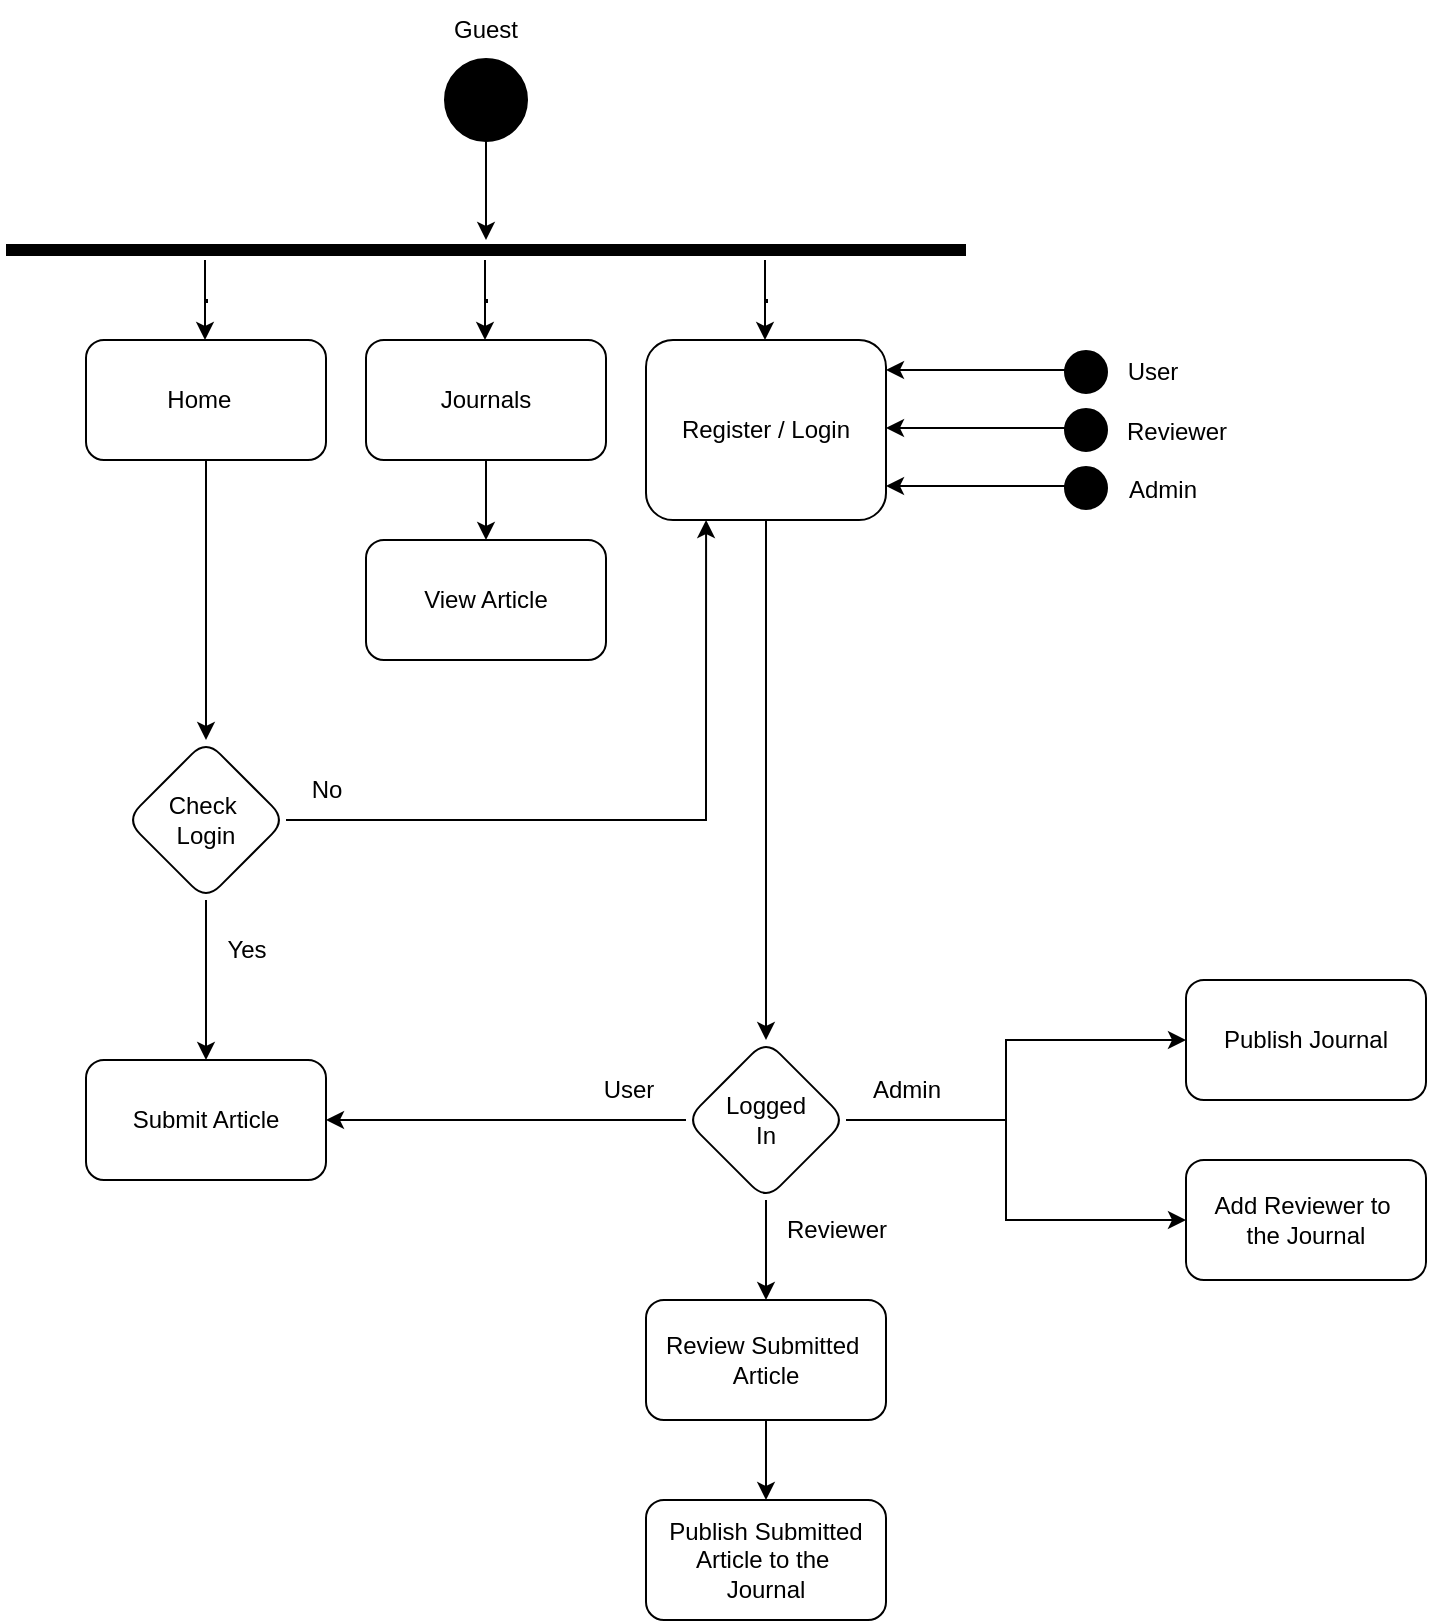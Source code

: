 <mxfile version="26.1.3">
  <diagram id="23iRSUPoRavnBvh4doch" name="Page-1">
    <mxGraphModel dx="1450" dy="957" grid="1" gridSize="10" guides="1" tooltips="1" connect="1" arrows="1" fold="1" page="0" pageScale="1" pageWidth="827" pageHeight="1169" math="0" shadow="0">
      <root>
        <mxCell id="0" />
        <mxCell id="1" parent="0" />
        <mxCell id="HOf0yWg0-uzV9OOMMQrS-24" value="" style="edgeStyle=orthogonalEdgeStyle;rounded=0;orthogonalLoop=1;jettySize=auto;html=1;" edge="1" parent="1" source="HOf0yWg0-uzV9OOMMQrS-1" target="HOf0yWg0-uzV9OOMMQrS-8">
          <mxGeometry relative="1" as="geometry" />
        </mxCell>
        <mxCell id="HOf0yWg0-uzV9OOMMQrS-1" value="" style="shape=ellipse;html=1;fillColor=strokeColor;strokeWidth=2;verticalLabelPosition=bottom;verticalAlignment=top;perimeter=ellipsePerimeter;" vertex="1" parent="1">
          <mxGeometry x="140" y="-50" width="40" height="40" as="geometry" />
        </mxCell>
        <mxCell id="HOf0yWg0-uzV9OOMMQrS-2" value="Guest" style="text;html=1;align=center;verticalAlign=middle;whiteSpace=wrap;rounded=0;" vertex="1" parent="1">
          <mxGeometry x="130" y="-80" width="60" height="30" as="geometry" />
        </mxCell>
        <mxCell id="HOf0yWg0-uzV9OOMMQrS-17" value="" style="edgeStyle=orthogonalEdgeStyle;rounded=0;orthogonalLoop=1;jettySize=auto;html=1;" edge="1" parent="1" source="HOf0yWg0-uzV9OOMMQrS-5" target="HOf0yWg0-uzV9OOMMQrS-16">
          <mxGeometry relative="1" as="geometry" />
        </mxCell>
        <mxCell id="HOf0yWg0-uzV9OOMMQrS-5" value="Journals" style="rounded=1;whiteSpace=wrap;html=1;" vertex="1" parent="1">
          <mxGeometry x="100" y="90" width="120" height="60" as="geometry" />
        </mxCell>
        <mxCell id="HOf0yWg0-uzV9OOMMQrS-8" value="" style="shape=line;html=1;strokeWidth=6;strokeColor=#000000;" vertex="1" parent="1">
          <mxGeometry x="-80" y="40" width="480" height="10" as="geometry" />
        </mxCell>
        <mxCell id="HOf0yWg0-uzV9OOMMQrS-46" style="edgeStyle=orthogonalEdgeStyle;rounded=0;orthogonalLoop=1;jettySize=auto;html=1;entryX=0.5;entryY=0;entryDx=0;entryDy=0;" edge="1" parent="1" source="HOf0yWg0-uzV9OOMMQrS-13" target="HOf0yWg0-uzV9OOMMQrS-30">
          <mxGeometry relative="1" as="geometry" />
        </mxCell>
        <mxCell id="HOf0yWg0-uzV9OOMMQrS-13" value="Home&amp;nbsp;&amp;nbsp;" style="rounded=1;whiteSpace=wrap;html=1;" vertex="1" parent="1">
          <mxGeometry x="-40" y="90" width="120" height="60" as="geometry" />
        </mxCell>
        <mxCell id="HOf0yWg0-uzV9OOMMQrS-15" value="" style="edgeStyle=orthogonalEdgeStyle;rounded=0;orthogonalLoop=1;jettySize=auto;html=1;" edge="1" parent="1">
          <mxGeometry relative="1" as="geometry">
            <mxPoint x="19.5" y="50" as="sourcePoint" />
            <mxPoint x="19.5" y="90" as="targetPoint" />
            <Array as="points">
              <mxPoint x="19.5" y="71" />
              <mxPoint x="20.5" y="71" />
              <mxPoint x="20.5" y="70" />
              <mxPoint x="19.5" y="70" />
            </Array>
          </mxGeometry>
        </mxCell>
        <mxCell id="HOf0yWg0-uzV9OOMMQrS-16" value="View Article" style="rounded=1;whiteSpace=wrap;html=1;" vertex="1" parent="1">
          <mxGeometry x="100" y="190" width="120" height="60" as="geometry" />
        </mxCell>
        <mxCell id="HOf0yWg0-uzV9OOMMQrS-18" value="" style="edgeStyle=orthogonalEdgeStyle;rounded=0;orthogonalLoop=1;jettySize=auto;html=1;" edge="1" parent="1">
          <mxGeometry relative="1" as="geometry">
            <mxPoint x="159.5" y="50" as="sourcePoint" />
            <mxPoint x="159.5" y="90" as="targetPoint" />
            <Array as="points">
              <mxPoint x="159.5" y="71" />
              <mxPoint x="160.5" y="71" />
              <mxPoint x="160.5" y="70" />
              <mxPoint x="159.5" y="70" />
            </Array>
          </mxGeometry>
        </mxCell>
        <mxCell id="HOf0yWg0-uzV9OOMMQrS-48" value="" style="edgeStyle=orthogonalEdgeStyle;rounded=0;orthogonalLoop=1;jettySize=auto;html=1;" edge="1" parent="1" source="HOf0yWg0-uzV9OOMMQrS-23" target="HOf0yWg0-uzV9OOMMQrS-47">
          <mxGeometry relative="1" as="geometry" />
        </mxCell>
        <mxCell id="HOf0yWg0-uzV9OOMMQrS-23" value="Register / Login" style="rounded=1;whiteSpace=wrap;html=1;" vertex="1" parent="1">
          <mxGeometry x="240" y="90" width="120" height="90" as="geometry" />
        </mxCell>
        <mxCell id="HOf0yWg0-uzV9OOMMQrS-25" value="" style="edgeStyle=orthogonalEdgeStyle;rounded=0;orthogonalLoop=1;jettySize=auto;html=1;" edge="1" parent="1">
          <mxGeometry relative="1" as="geometry">
            <mxPoint x="299.5" y="50" as="sourcePoint" />
            <mxPoint x="299.5" y="90" as="targetPoint" />
            <Array as="points">
              <mxPoint x="299.5" y="71" />
              <mxPoint x="300.5" y="71" />
              <mxPoint x="300.5" y="70" />
              <mxPoint x="299.5" y="70" />
            </Array>
          </mxGeometry>
        </mxCell>
        <mxCell id="HOf0yWg0-uzV9OOMMQrS-34" value="" style="edgeStyle=orthogonalEdgeStyle;rounded=0;orthogonalLoop=1;jettySize=auto;html=1;" edge="1" parent="1" source="HOf0yWg0-uzV9OOMMQrS-30" target="HOf0yWg0-uzV9OOMMQrS-33">
          <mxGeometry relative="1" as="geometry" />
        </mxCell>
        <mxCell id="HOf0yWg0-uzV9OOMMQrS-30" value="Check&amp;nbsp;&lt;div&gt;Login&lt;/div&gt;" style="rhombus;whiteSpace=wrap;html=1;rounded=1;" vertex="1" parent="1">
          <mxGeometry x="-20" y="290" width="80" height="80" as="geometry" />
        </mxCell>
        <mxCell id="HOf0yWg0-uzV9OOMMQrS-33" value="Submit Article" style="whiteSpace=wrap;html=1;rounded=1;" vertex="1" parent="1">
          <mxGeometry x="-40" y="450" width="120" height="60" as="geometry" />
        </mxCell>
        <mxCell id="HOf0yWg0-uzV9OOMMQrS-35" value="No" style="text;html=1;align=center;verticalAlign=middle;resizable=0;points=[];autosize=1;strokeColor=none;fillColor=none;" vertex="1" parent="1">
          <mxGeometry x="60" y="300" width="40" height="30" as="geometry" />
        </mxCell>
        <mxCell id="HOf0yWg0-uzV9OOMMQrS-36" value="Yes" style="text;html=1;align=center;verticalAlign=middle;resizable=0;points=[];autosize=1;strokeColor=none;fillColor=none;" vertex="1" parent="1">
          <mxGeometry x="20" y="380" width="40" height="30" as="geometry" />
        </mxCell>
        <mxCell id="HOf0yWg0-uzV9OOMMQrS-38" value="" style="edgeStyle=orthogonalEdgeStyle;rounded=0;orthogonalLoop=1;jettySize=auto;html=1;" edge="1" parent="1">
          <mxGeometry relative="1" as="geometry">
            <mxPoint x="451.34" y="105" as="sourcePoint" />
            <mxPoint x="360" y="105" as="targetPoint" />
            <Array as="points">
              <mxPoint x="390" y="105" />
              <mxPoint x="390" y="105" />
            </Array>
          </mxGeometry>
        </mxCell>
        <mxCell id="HOf0yWg0-uzV9OOMMQrS-37" value="" style="shape=ellipse;html=1;fillColor=strokeColor;strokeWidth=2;verticalLabelPosition=bottom;verticalAlignment=top;perimeter=ellipsePerimeter;" vertex="1" parent="1">
          <mxGeometry x="450" y="96" width="20" height="20" as="geometry" />
        </mxCell>
        <mxCell id="HOf0yWg0-uzV9OOMMQrS-39" value="User" style="text;html=1;align=center;verticalAlign=middle;resizable=0;points=[];autosize=1;strokeColor=none;fillColor=none;" vertex="1" parent="1">
          <mxGeometry x="468" y="91" width="50" height="30" as="geometry" />
        </mxCell>
        <mxCell id="HOf0yWg0-uzV9OOMMQrS-40" style="edgeStyle=orthogonalEdgeStyle;rounded=0;orthogonalLoop=1;jettySize=auto;html=1;entryX=0.167;entryY=1;entryDx=0;entryDy=0;entryPerimeter=0;exitX=1;exitY=0.5;exitDx=0;exitDy=0;" edge="1" parent="1" source="HOf0yWg0-uzV9OOMMQrS-30">
          <mxGeometry relative="1" as="geometry">
            <mxPoint x="70" y="330" as="sourcePoint" />
            <mxPoint x="270.04" y="180" as="targetPoint" />
            <Array as="points">
              <mxPoint x="270" y="330" />
            </Array>
          </mxGeometry>
        </mxCell>
        <mxCell id="HOf0yWg0-uzV9OOMMQrS-43" value="" style="edgeStyle=orthogonalEdgeStyle;rounded=0;orthogonalLoop=1;jettySize=auto;html=1;" edge="1" parent="1">
          <mxGeometry relative="1" as="geometry">
            <mxPoint x="450" y="134" as="sourcePoint" />
            <mxPoint x="360" y="134" as="targetPoint" />
            <Array as="points">
              <mxPoint x="380" y="134" />
              <mxPoint x="380" y="134" />
            </Array>
          </mxGeometry>
        </mxCell>
        <mxCell id="HOf0yWg0-uzV9OOMMQrS-42" value="" style="shape=ellipse;html=1;fillColor=strokeColor;strokeWidth=2;verticalLabelPosition=bottom;verticalAlignment=top;perimeter=ellipsePerimeter;" vertex="1" parent="1">
          <mxGeometry x="450" y="125" width="20" height="20" as="geometry" />
        </mxCell>
        <mxCell id="HOf0yWg0-uzV9OOMMQrS-44" value="Reviewer" style="text;html=1;align=center;verticalAlign=middle;resizable=0;points=[];autosize=1;strokeColor=none;fillColor=none;" vertex="1" parent="1">
          <mxGeometry x="470" y="121" width="70" height="30" as="geometry" />
        </mxCell>
        <mxCell id="HOf0yWg0-uzV9OOMMQrS-50" value="" style="edgeStyle=orthogonalEdgeStyle;rounded=0;orthogonalLoop=1;jettySize=auto;html=1;" edge="1" parent="1" source="HOf0yWg0-uzV9OOMMQrS-47" target="HOf0yWg0-uzV9OOMMQrS-49">
          <mxGeometry relative="1" as="geometry">
            <Array as="points">
              <mxPoint x="420" y="480" />
              <mxPoint x="420" y="440" />
            </Array>
          </mxGeometry>
        </mxCell>
        <mxCell id="HOf0yWg0-uzV9OOMMQrS-56" style="edgeStyle=orthogonalEdgeStyle;rounded=0;orthogonalLoop=1;jettySize=auto;html=1;entryX=1;entryY=0.5;entryDx=0;entryDy=0;" edge="1" parent="1" source="HOf0yWg0-uzV9OOMMQrS-47" target="HOf0yWg0-uzV9OOMMQrS-33">
          <mxGeometry relative="1" as="geometry" />
        </mxCell>
        <mxCell id="HOf0yWg0-uzV9OOMMQrS-62" value="" style="edgeStyle=orthogonalEdgeStyle;rounded=0;orthogonalLoop=1;jettySize=auto;html=1;" edge="1" parent="1" source="HOf0yWg0-uzV9OOMMQrS-47" target="HOf0yWg0-uzV9OOMMQrS-61">
          <mxGeometry relative="1" as="geometry" />
        </mxCell>
        <mxCell id="HOf0yWg0-uzV9OOMMQrS-47" value="Logged&lt;div&gt;In&lt;/div&gt;" style="rhombus;whiteSpace=wrap;html=1;rounded=1;" vertex="1" parent="1">
          <mxGeometry x="260" y="440" width="80" height="80" as="geometry" />
        </mxCell>
        <mxCell id="HOf0yWg0-uzV9OOMMQrS-49" value="Publish Journal" style="whiteSpace=wrap;html=1;rounded=1;" vertex="1" parent="1">
          <mxGeometry x="510" y="410" width="120" height="60" as="geometry" />
        </mxCell>
        <mxCell id="HOf0yWg0-uzV9OOMMQrS-51" value="Reviewer" style="text;html=1;align=center;verticalAlign=middle;resizable=0;points=[];autosize=1;strokeColor=none;fillColor=none;" vertex="1" parent="1">
          <mxGeometry x="300" y="520" width="70" height="30" as="geometry" />
        </mxCell>
        <mxCell id="HOf0yWg0-uzV9OOMMQrS-54" value="User" style="text;html=1;align=center;verticalAlign=middle;resizable=0;points=[];autosize=1;strokeColor=none;fillColor=none;" vertex="1" parent="1">
          <mxGeometry x="206" y="450" width="50" height="30" as="geometry" />
        </mxCell>
        <mxCell id="HOf0yWg0-uzV9OOMMQrS-58" value="" style="shape=ellipse;html=1;fillColor=strokeColor;strokeWidth=2;verticalLabelPosition=bottom;verticalAlignment=top;perimeter=ellipsePerimeter;" vertex="1" parent="1">
          <mxGeometry x="450" y="154" width="20" height="20" as="geometry" />
        </mxCell>
        <mxCell id="HOf0yWg0-uzV9OOMMQrS-59" value="" style="edgeStyle=orthogonalEdgeStyle;rounded=0;orthogonalLoop=1;jettySize=auto;html=1;" edge="1" parent="1">
          <mxGeometry relative="1" as="geometry">
            <mxPoint x="450" y="163" as="sourcePoint" />
            <mxPoint x="360" y="163" as="targetPoint" />
            <Array as="points">
              <mxPoint x="380" y="163" />
              <mxPoint x="380" y="163" />
            </Array>
          </mxGeometry>
        </mxCell>
        <mxCell id="HOf0yWg0-uzV9OOMMQrS-60" value="Admin" style="text;html=1;align=center;verticalAlign=middle;resizable=0;points=[];autosize=1;strokeColor=none;fillColor=none;" vertex="1" parent="1">
          <mxGeometry x="468" y="150" width="60" height="30" as="geometry" />
        </mxCell>
        <mxCell id="HOf0yWg0-uzV9OOMMQrS-69" value="" style="edgeStyle=orthogonalEdgeStyle;rounded=0;orthogonalLoop=1;jettySize=auto;html=1;" edge="1" parent="1" source="HOf0yWg0-uzV9OOMMQrS-61" target="HOf0yWg0-uzV9OOMMQrS-68">
          <mxGeometry relative="1" as="geometry" />
        </mxCell>
        <mxCell id="HOf0yWg0-uzV9OOMMQrS-61" value="Review Submitted&amp;nbsp;&lt;div&gt;Article&lt;/div&gt;" style="whiteSpace=wrap;html=1;rounded=1;" vertex="1" parent="1">
          <mxGeometry x="240" y="570" width="120" height="60" as="geometry" />
        </mxCell>
        <mxCell id="HOf0yWg0-uzV9OOMMQrS-63" value="Admin" style="text;html=1;align=center;verticalAlign=middle;resizable=0;points=[];autosize=1;strokeColor=none;fillColor=none;" vertex="1" parent="1">
          <mxGeometry x="340" y="450" width="60" height="30" as="geometry" />
        </mxCell>
        <mxCell id="HOf0yWg0-uzV9OOMMQrS-65" value="Add Reviewer to&amp;nbsp;&lt;div&gt;the Journal&lt;/div&gt;" style="whiteSpace=wrap;html=1;rounded=1;" vertex="1" parent="1">
          <mxGeometry x="510" y="500" width="120" height="60" as="geometry" />
        </mxCell>
        <mxCell id="HOf0yWg0-uzV9OOMMQrS-66" style="edgeStyle=orthogonalEdgeStyle;rounded=0;orthogonalLoop=1;jettySize=auto;html=1;startArrow=classic;startFill=1;endArrow=none;" edge="1" parent="1" source="HOf0yWg0-uzV9OOMMQrS-65">
          <mxGeometry relative="1" as="geometry">
            <mxPoint x="420" y="480" as="targetPoint" />
            <Array as="points">
              <mxPoint x="420" y="530" />
            </Array>
          </mxGeometry>
        </mxCell>
        <mxCell id="HOf0yWg0-uzV9OOMMQrS-68" value="Publish Submitted&lt;div&gt;Article to the&amp;nbsp;&lt;/div&gt;&lt;div&gt;Journal&lt;/div&gt;" style="whiteSpace=wrap;html=1;rounded=1;" vertex="1" parent="1">
          <mxGeometry x="240" y="670" width="120" height="60" as="geometry" />
        </mxCell>
      </root>
    </mxGraphModel>
  </diagram>
</mxfile>
